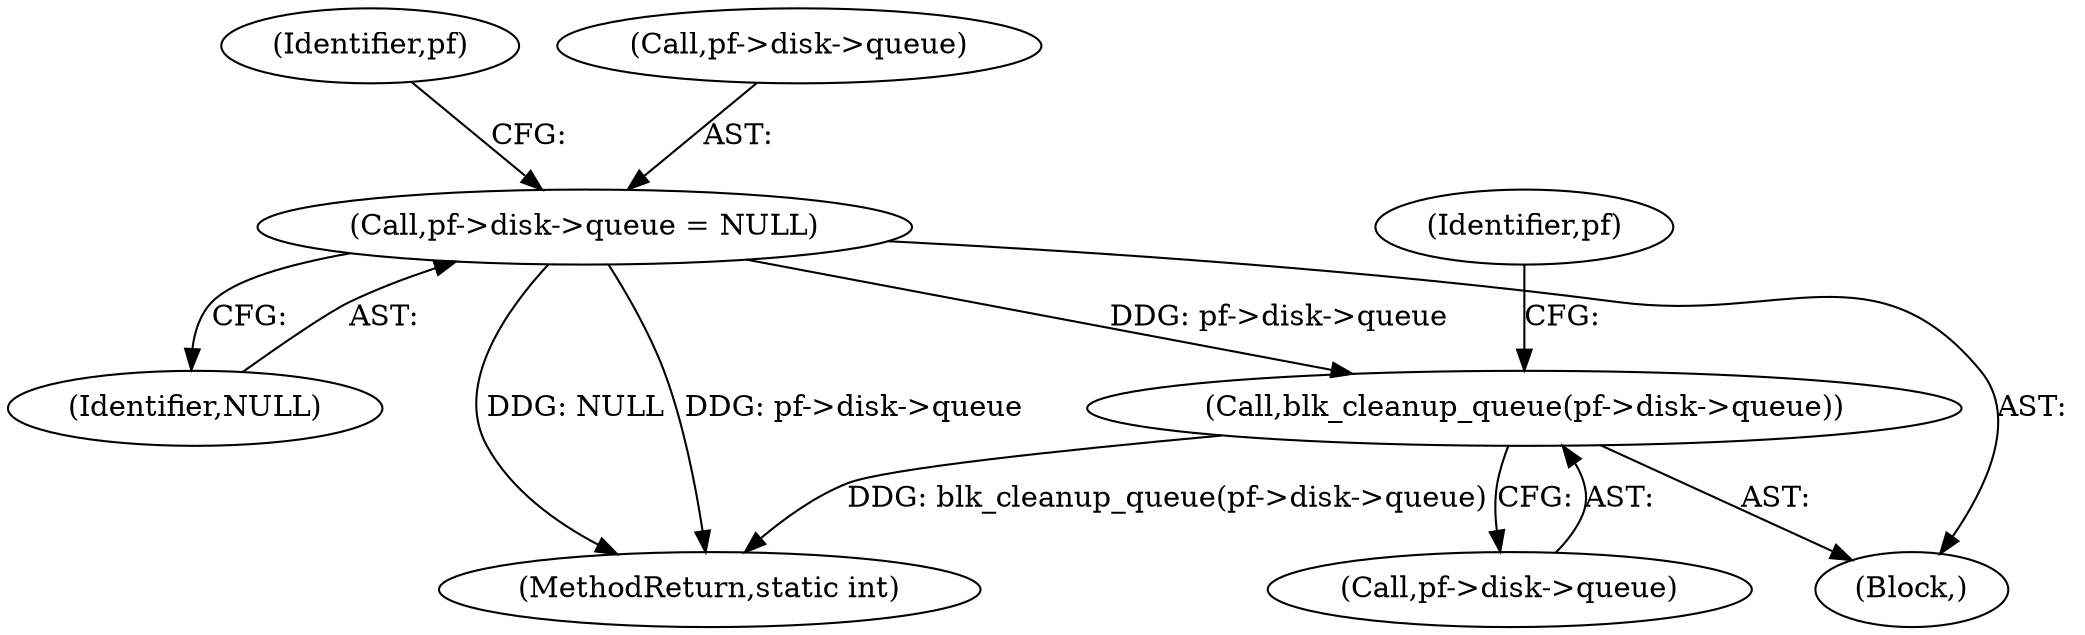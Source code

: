 digraph "0_linux_58ccd2d31e502c37e108b285bf3d343eb00c235b@pointer" {
"1000295" [label="(Call,pf->disk->queue = NULL)"];
"1000289" [label="(Call,blk_cleanup_queue(pf->disk->queue))"];
"1000301" [label="(Identifier,NULL)"];
"1000316" [label="(MethodReturn,static int)"];
"1000305" [label="(Identifier,pf)"];
"1000296" [label="(Call,pf->disk->queue)"];
"1000289" [label="(Call,blk_cleanup_queue(pf->disk->queue))"];
"1000290" [label="(Call,pf->disk->queue)"];
"1000295" [label="(Call,pf->disk->queue = NULL)"];
"1000298" [label="(Identifier,pf)"];
"1000282" [label="(Block,)"];
"1000295" -> "1000282"  [label="AST: "];
"1000295" -> "1000301"  [label="CFG: "];
"1000296" -> "1000295"  [label="AST: "];
"1000301" -> "1000295"  [label="AST: "];
"1000305" -> "1000295"  [label="CFG: "];
"1000295" -> "1000316"  [label="DDG: NULL"];
"1000295" -> "1000316"  [label="DDG: pf->disk->queue"];
"1000295" -> "1000289"  [label="DDG: pf->disk->queue"];
"1000289" -> "1000282"  [label="AST: "];
"1000289" -> "1000290"  [label="CFG: "];
"1000290" -> "1000289"  [label="AST: "];
"1000298" -> "1000289"  [label="CFG: "];
"1000289" -> "1000316"  [label="DDG: blk_cleanup_queue(pf->disk->queue)"];
}

